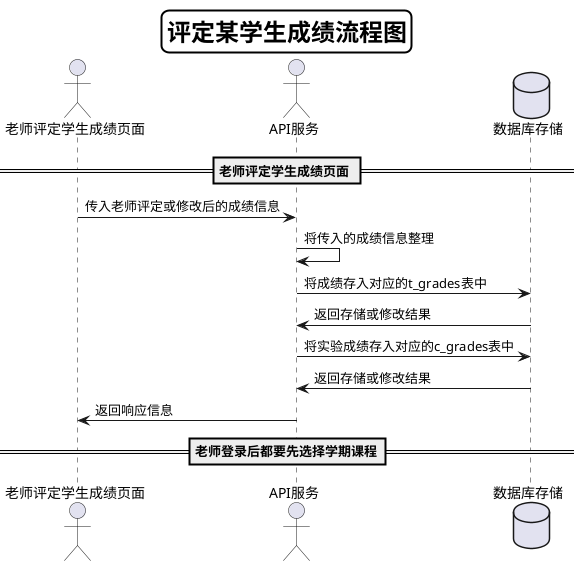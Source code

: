 @startuml
skinparam titleBorderRoundCorner 15
skinparam titleBorderThickness 2
skinparam titleBorderColor #Black
skinparam titleFontSize 24
Title 评定某学生成绩流程图


actor 老师评定学生成绩页面
actor API服务
database 数据库存储

== 老师评定学生成绩页面 ==
老师评定学生成绩页面->API服务:传入老师评定或修改后的成绩信息
API服务->API服务:将传入的成绩信息整理
API服务->数据库存储:将成绩存入对应的t_grades表中
数据库存储->API服务:返回存储或修改结果
API服务->数据库存储:将实验成绩存入对应的c_grades表中
数据库存储->API服务:返回存储或修改结果
API服务->老师评定学生成绩页面:返回响应信息
== 老师登录后都要先选择学期课程==

@enduml